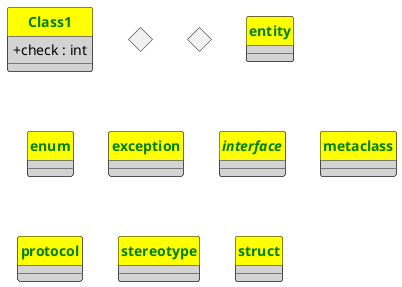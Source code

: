 @startuml
hide circle
skinparam classAttributeIconSize 0
<style>
classDiagram {
  class {
      ' attributes and methods
      FontColor black
      BackgroundColor lightgray
      ' class name
      header {
        ' FontSize 20
        BackgroundColor yellow
        FontColor green
        FontStyle bold
      }
  }
}
</style>

SkinParam {
    NodeSep 200 ' horizontal spacing
    RankSep 200 ' vertical spacing
}

class Class1
{
    + check : int
}
diamond         diamond
<>              diamond_short_form
entity          entity
enum            enum
exception       exception
interface       interface
metaclass       metaclass
protocol        protocol
stereotype      stereotype
struct          struct
@enduml